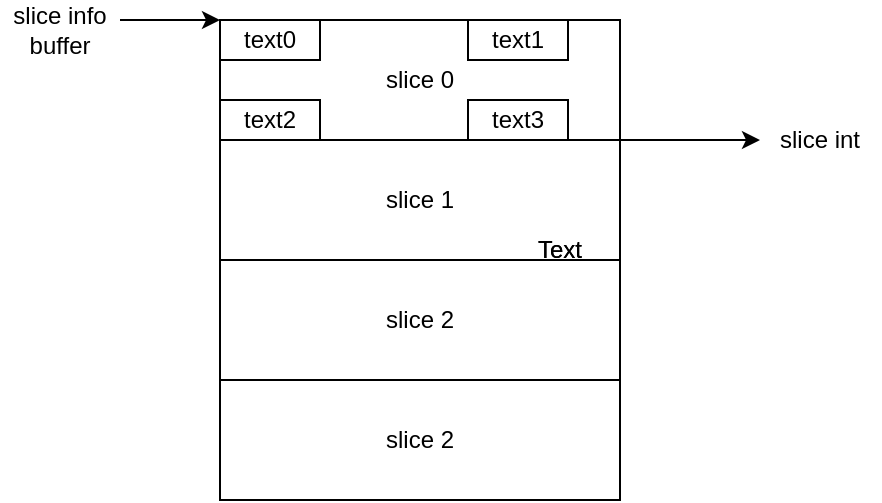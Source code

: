 <mxfile version="20.6.2" type="github">
  <diagram id="sjMJaxDh5OA1RUdXa0Ho" name="第 1 页">
    <mxGraphModel dx="806" dy="490" grid="1" gridSize="10" guides="1" tooltips="1" connect="1" arrows="1" fold="1" page="1" pageScale="1" pageWidth="827" pageHeight="1169" math="0" shadow="0">
      <root>
        <mxCell id="0" />
        <mxCell id="1" parent="0" />
        <mxCell id="ipv7H-5pLFuv2ass--f2-1" value="slice 0" style="rounded=0;whiteSpace=wrap;html=1;" vertex="1" parent="1">
          <mxGeometry x="240" y="40" width="200" height="60" as="geometry" />
        </mxCell>
        <mxCell id="ipv7H-5pLFuv2ass--f2-2" value="slice 1" style="rounded=0;whiteSpace=wrap;html=1;" vertex="1" parent="1">
          <mxGeometry x="240" y="100" width="200" height="60" as="geometry" />
        </mxCell>
        <mxCell id="ipv7H-5pLFuv2ass--f2-3" value="slice 2" style="rounded=0;whiteSpace=wrap;html=1;" vertex="1" parent="1">
          <mxGeometry x="240" y="160" width="200" height="60" as="geometry" />
        </mxCell>
        <mxCell id="ipv7H-5pLFuv2ass--f2-4" value="slice 2" style="rounded=0;whiteSpace=wrap;html=1;" vertex="1" parent="1">
          <mxGeometry x="240" y="220" width="200" height="60" as="geometry" />
        </mxCell>
        <mxCell id="ipv7H-5pLFuv2ass--f2-5" value="" style="endArrow=classic;html=1;rounded=0;exitX=1;exitY=0;exitDx=0;exitDy=0;" edge="1" parent="1" source="ipv7H-5pLFuv2ass--f2-2">
          <mxGeometry width="50" height="50" relative="1" as="geometry">
            <mxPoint x="460" y="140" as="sourcePoint" />
            <mxPoint x="510" y="100" as="targetPoint" />
          </mxGeometry>
        </mxCell>
        <mxCell id="ipv7H-5pLFuv2ass--f2-7" value="text0" style="rounded=0;whiteSpace=wrap;html=1;" vertex="1" parent="1">
          <mxGeometry x="240" y="40" width="50" height="20" as="geometry" />
        </mxCell>
        <mxCell id="ipv7H-5pLFuv2ass--f2-8" value="text1" style="rounded=0;whiteSpace=wrap;html=1;" vertex="1" parent="1">
          <mxGeometry x="364" y="40" width="50" height="20" as="geometry" />
        </mxCell>
        <mxCell id="ipv7H-5pLFuv2ass--f2-9" value="text2" style="rounded=0;whiteSpace=wrap;html=1;" vertex="1" parent="1">
          <mxGeometry x="240" y="80" width="50" height="20" as="geometry" />
        </mxCell>
        <mxCell id="ipv7H-5pLFuv2ass--f2-10" value="text3" style="rounded=0;whiteSpace=wrap;html=1;" vertex="1" parent="1">
          <mxGeometry x="364" y="80" width="50" height="20" as="geometry" />
        </mxCell>
        <mxCell id="ipv7H-5pLFuv2ass--f2-11" value="" style="endArrow=classic;html=1;rounded=0;entryX=0;entryY=0;entryDx=0;entryDy=0;" edge="1" parent="1" target="ipv7H-5pLFuv2ass--f2-7">
          <mxGeometry width="50" height="50" relative="1" as="geometry">
            <mxPoint x="190" y="40" as="sourcePoint" />
            <mxPoint x="270" y="40" as="targetPoint" />
            <Array as="points" />
          </mxGeometry>
        </mxCell>
        <mxCell id="ipv7H-5pLFuv2ass--f2-12" value="slice int" style="text;html=1;strokeColor=none;fillColor=none;align=center;verticalAlign=middle;whiteSpace=wrap;rounded=0;" vertex="1" parent="1">
          <mxGeometry x="510" y="85" width="60" height="30" as="geometry" />
        </mxCell>
        <mxCell id="ipv7H-5pLFuv2ass--f2-13" value="Text" style="text;html=1;strokeColor=none;fillColor=none;align=center;verticalAlign=middle;whiteSpace=wrap;rounded=0;" vertex="1" parent="1">
          <mxGeometry x="380" y="140" width="60" height="30" as="geometry" />
        </mxCell>
        <mxCell id="ipv7H-5pLFuv2ass--f2-14" value="Text" style="text;html=1;strokeColor=none;fillColor=none;align=center;verticalAlign=middle;whiteSpace=wrap;rounded=0;" vertex="1" parent="1">
          <mxGeometry x="380" y="140" width="60" height="30" as="geometry" />
        </mxCell>
        <mxCell id="ipv7H-5pLFuv2ass--f2-15" value="slice info buffer" style="text;html=1;strokeColor=none;fillColor=none;align=center;verticalAlign=middle;whiteSpace=wrap;rounded=0;" vertex="1" parent="1">
          <mxGeometry x="130" y="30" width="60" height="30" as="geometry" />
        </mxCell>
      </root>
    </mxGraphModel>
  </diagram>
</mxfile>
